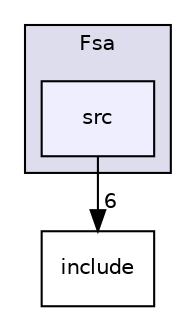 digraph "Fsa/src" {
  compound=true
  node [ fontsize="10", fontname="Helvetica"];
  edge [ labelfontsize="10", labelfontname="Helvetica"];
  subgraph clusterdir_b69fb6ca4ee0a73174791f1b49d89b80 {
    graph [ bgcolor="#ddddee", pencolor="black", label="Fsa" fontname="Helvetica", fontsize="10", URL="dir_b69fb6ca4ee0a73174791f1b49d89b80.html"]
  dir_42089ac02c40142f8ca84411af10d385 [shape=box, label="src", style="filled", fillcolor="#eeeeff", pencolor="black", URL="dir_42089ac02c40142f8ca84411af10d385.html"];
  }
  dir_04e8753ac7d12482dfb8267d058c10c8 [shape=box label="include" URL="dir_04e8753ac7d12482dfb8267d058c10c8.html"];
  dir_42089ac02c40142f8ca84411af10d385->dir_04e8753ac7d12482dfb8267d058c10c8 [headlabel="6", labeldistance=1.5 headhref="dir_000002_000001.html"];
}

